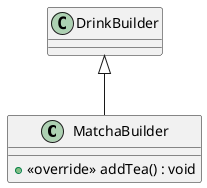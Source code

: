 @startuml
class MatchaBuilder {
    + <<override>> addTea() : void
}
DrinkBuilder <|-- MatchaBuilder
@enduml

